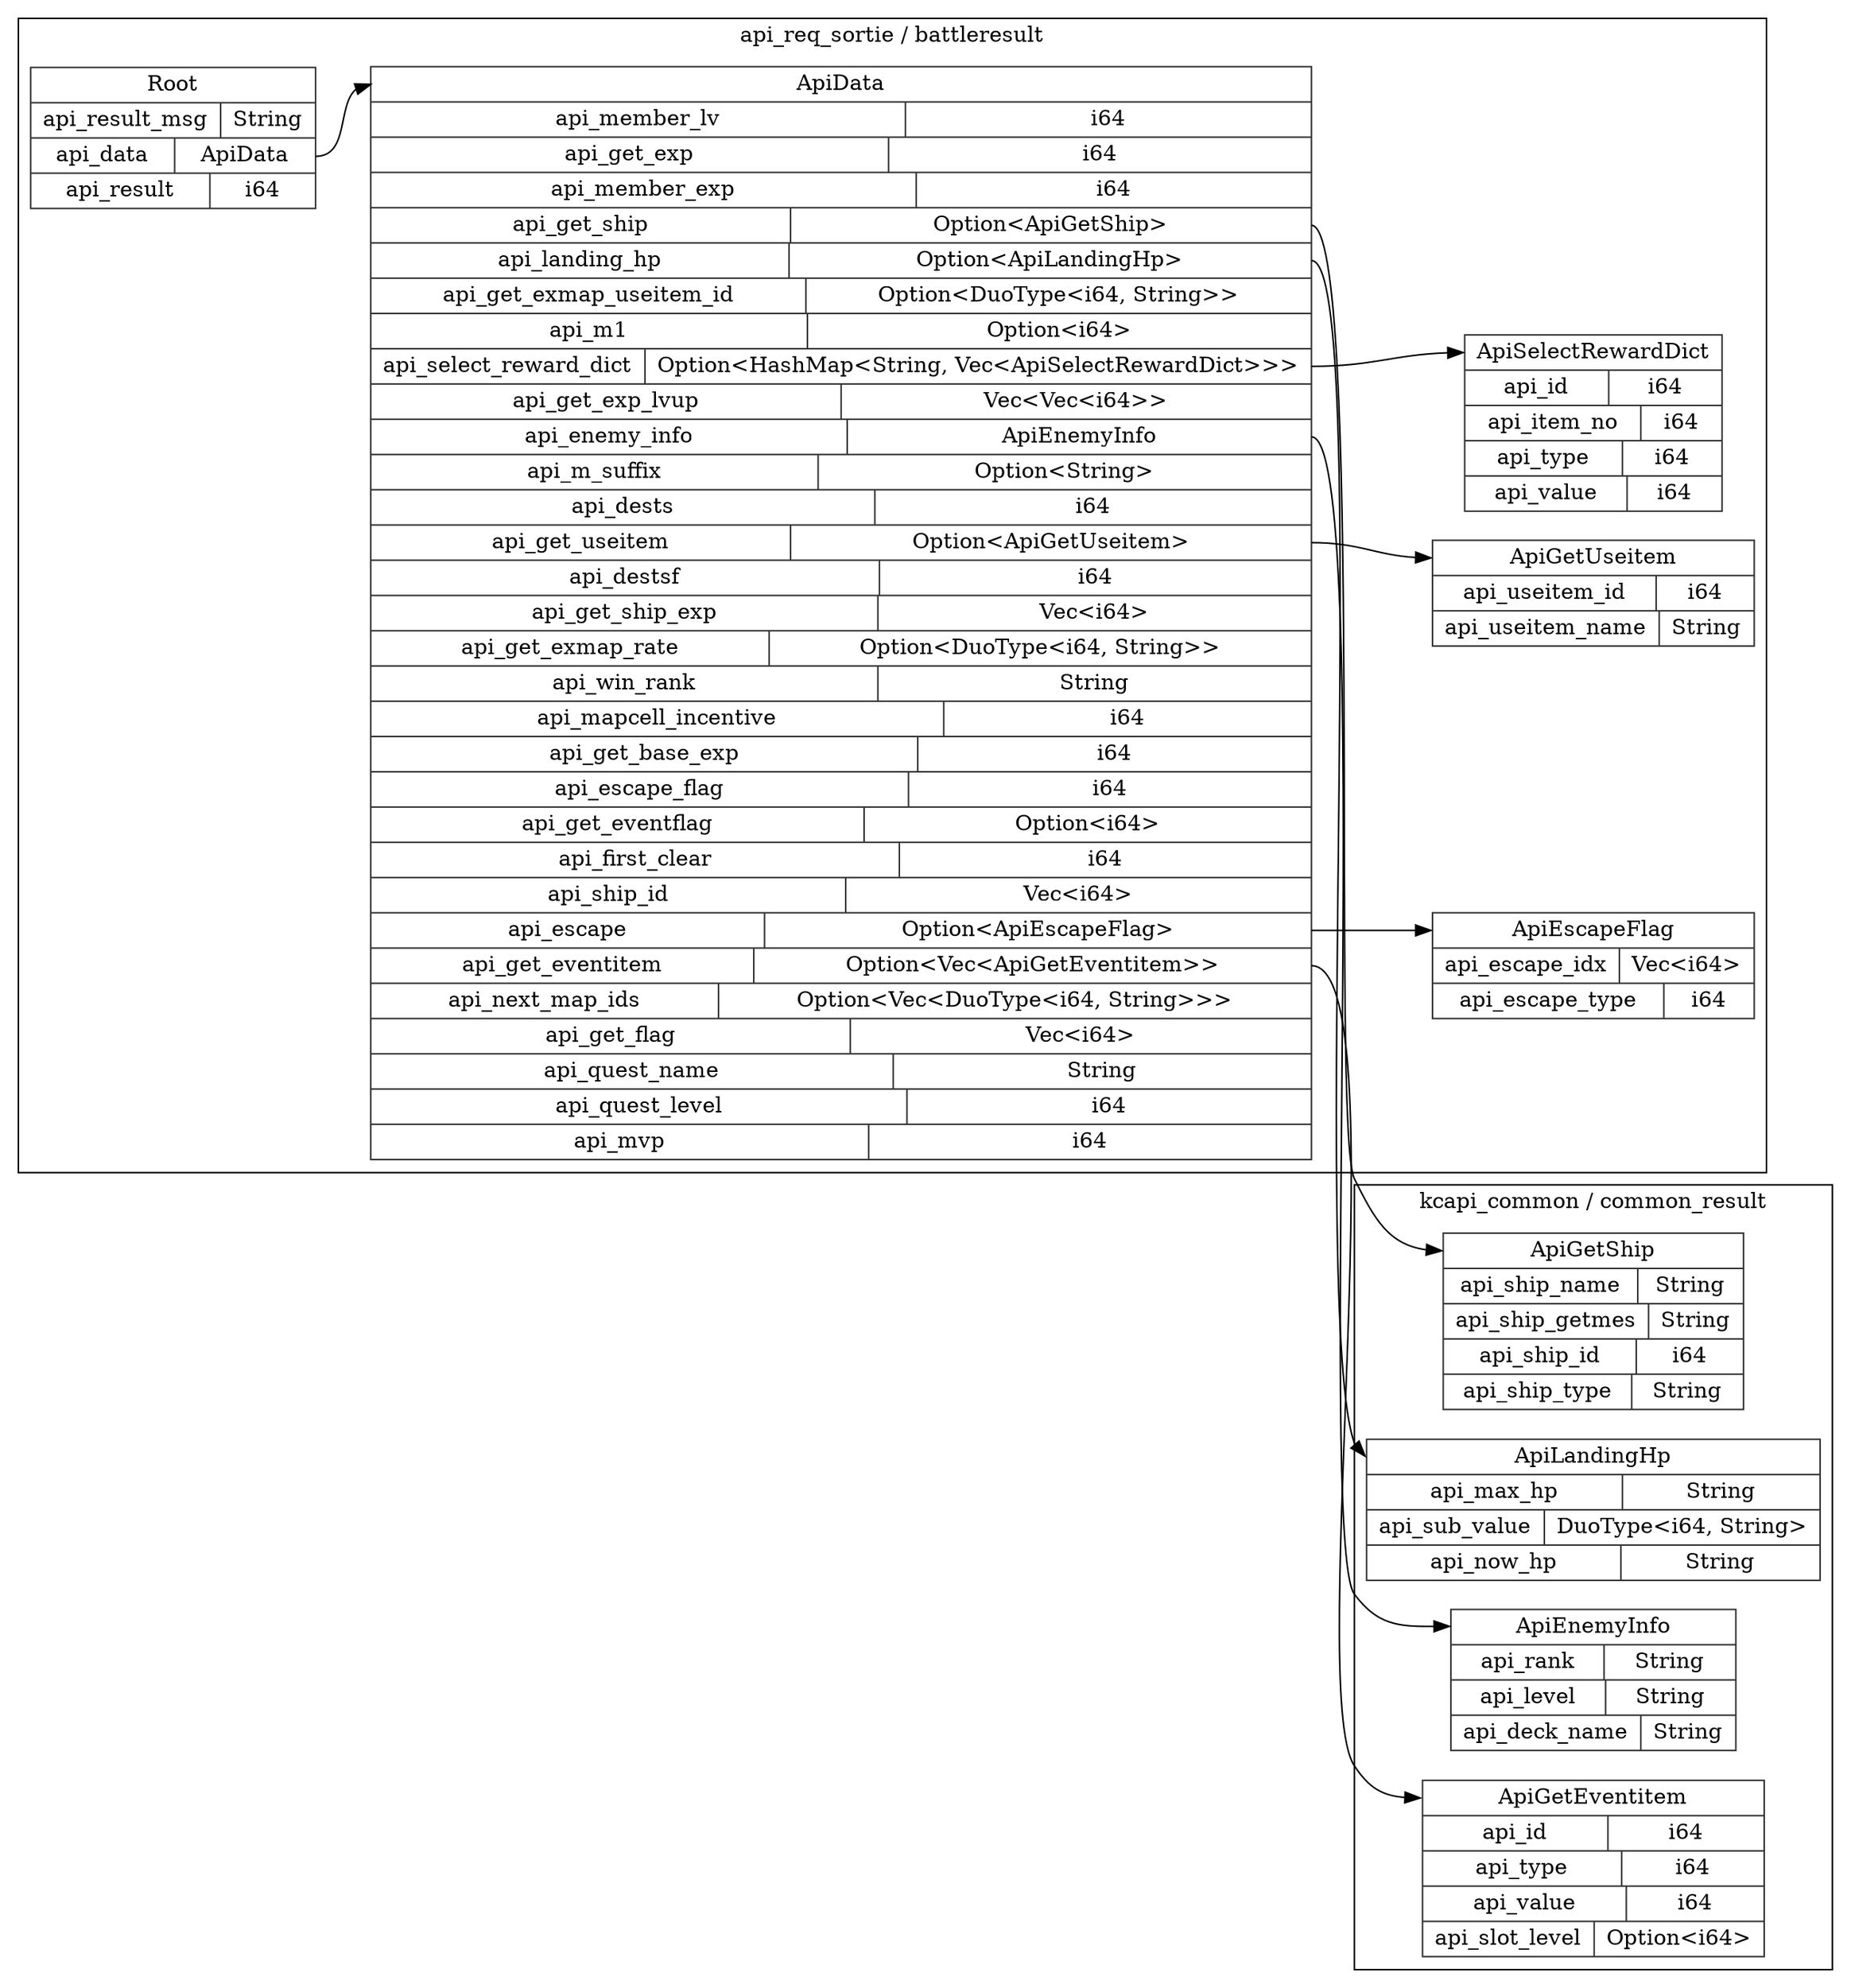 digraph {
  rankdir=LR;
  subgraph cluster_0 {
    label="api_req_sortie / battleresult";
    node [style="filled", color=white, style="solid", color=gray20];
    api_req_sortie__battleresult__ApiSelectRewardDict [label="<ApiSelectRewardDict> ApiSelectRewardDict  | { api_id | <api_id> i64 } | { api_item_no | <api_item_no> i64 } | { api_type | <api_type> i64 } | { api_value | <api_value> i64 }", shape=record];
    api_req_sortie__battleresult__ApiEscapeFlag [label="<ApiEscapeFlag> ApiEscapeFlag  | { api_escape_idx | <api_escape_idx> Vec\<i64\> } | { api_escape_type | <api_escape_type> i64 }", shape=record];
    api_req_sortie__battleresult__ApiGetUseitem [label="<ApiGetUseitem> ApiGetUseitem  | { api_useitem_id | <api_useitem_id> i64 } | { api_useitem_name | <api_useitem_name> String }", shape=record];
    api_req_sortie__battleresult__ApiData [label="<ApiData> ApiData  | { api_member_lv | <api_member_lv> i64 } | { api_get_exp | <api_get_exp> i64 } | { api_member_exp | <api_member_exp> i64 } | { api_get_ship | <api_get_ship> Option\<ApiGetShip\> } | { api_landing_hp | <api_landing_hp> Option\<ApiLandingHp\> } | { api_get_exmap_useitem_id | <api_get_exmap_useitem_id> Option\<DuoType\<i64, String\>\> } | { api_m1 | <api_m1> Option\<i64\> } | { api_select_reward_dict | <api_select_reward_dict> Option\<HashMap\<String, Vec\<ApiSelectRewardDict\>\>\> } | { api_get_exp_lvup | <api_get_exp_lvup> Vec\<Vec\<i64\>\> } | { api_enemy_info | <api_enemy_info> ApiEnemyInfo } | { api_m_suffix | <api_m_suffix> Option\<String\> } | { api_dests | <api_dests> i64 } | { api_get_useitem | <api_get_useitem> Option\<ApiGetUseitem\> } | { api_destsf | <api_destsf> i64 } | { api_get_ship_exp | <api_get_ship_exp> Vec\<i64\> } | { api_get_exmap_rate | <api_get_exmap_rate> Option\<DuoType\<i64, String\>\> } | { api_win_rank | <api_win_rank> String } | { api_mapcell_incentive | <api_mapcell_incentive> i64 } | { api_get_base_exp | <api_get_base_exp> i64 } | { api_escape_flag | <api_escape_flag> i64 } | { api_get_eventflag | <api_get_eventflag> Option\<i64\> } | { api_first_clear | <api_first_clear> i64 } | { api_ship_id | <api_ship_id> Vec\<i64\> } | { api_escape | <api_escape> Option\<ApiEscapeFlag\> } | { api_get_eventitem | <api_get_eventitem> Option\<Vec\<ApiGetEventitem\>\> } | { api_next_map_ids | <api_next_map_ids> Option\<Vec\<DuoType\<i64, String\>\>\> } | { api_get_flag | <api_get_flag> Vec\<i64\> } | { api_quest_name | <api_quest_name> String } | { api_quest_level | <api_quest_level> i64 } | { api_mvp | <api_mvp> i64 }", shape=record];
    api_req_sortie__battleresult__ApiData:api_select_reward_dict:e -> api_req_sortie__battleresult__ApiSelectRewardDict:ApiSelectRewardDict:w;
    api_req_sortie__battleresult__ApiData:api_get_useitem:e -> api_req_sortie__battleresult__ApiGetUseitem:ApiGetUseitem:w;
    api_req_sortie__battleresult__ApiData:api_escape:e -> api_req_sortie__battleresult__ApiEscapeFlag:ApiEscapeFlag:w;
    api_req_sortie__battleresult__Root [label="<Root> Root  | { api_result_msg | <api_result_msg> String } | { api_data | <api_data> ApiData } | { api_result | <api_result> i64 }", shape=record];
    api_req_sortie__battleresult__Root:api_data:e -> api_req_sortie__battleresult__ApiData:ApiData:w;
  }
  subgraph cluster_1 {
    label="kcapi_common / common_result";
    node [style="filled", color=white, style="solid", color=gray20];
    kcapi_common__common_result__ApiGetShip [label="<ApiGetShip> ApiGetShip  | { api_ship_name | <api_ship_name> String } | { api_ship_getmes | <api_ship_getmes> String } | { api_ship_id | <api_ship_id> i64 } | { api_ship_type | <api_ship_type> String }", shape=record];
    kcapi_common__common_result__ApiLandingHp [label="<ApiLandingHp> ApiLandingHp  | { api_max_hp | <api_max_hp> String } | { api_sub_value | <api_sub_value> DuoType\<i64, String\> } | { api_now_hp | <api_now_hp> String }", shape=record];
    kcapi_common__common_result__ApiEnemyInfo [label="<ApiEnemyInfo> ApiEnemyInfo  | { api_rank | <api_rank> String } | { api_level | <api_level> String } | { api_deck_name | <api_deck_name> String }", shape=record];
    kcapi_common__common_result__ApiGetEventitem [label="<ApiGetEventitem> ApiGetEventitem  | { api_id | <api_id> i64 } | { api_type | <api_type> i64 } | { api_value | <api_value> i64 } | { api_slot_level | <api_slot_level> Option\<i64\> }", shape=record];
  }
  api_req_sortie__battleresult__ApiData:api_get_ship:e -> kcapi_common__common_result__ApiGetShip:ApiGetShip:w;
  api_req_sortie__battleresult__ApiData:api_landing_hp:e -> kcapi_common__common_result__ApiLandingHp:ApiLandingHp:w;
  api_req_sortie__battleresult__ApiData:api_enemy_info:e -> kcapi_common__common_result__ApiEnemyInfo:ApiEnemyInfo:w;
  api_req_sortie__battleresult__ApiData:api_get_eventitem:e -> kcapi_common__common_result__ApiGetEventitem:ApiGetEventitem:w;
}
